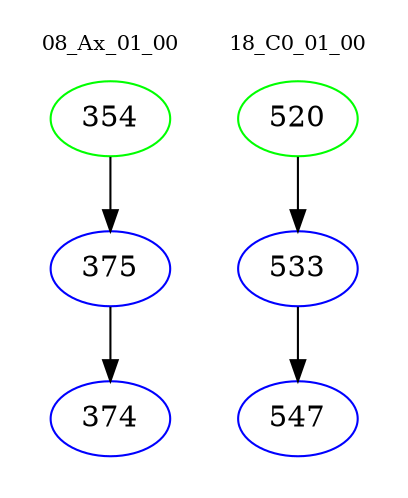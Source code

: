 digraph{
subgraph cluster_0 {
color = white
label = "08_Ax_01_00";
fontsize=10;
T0_354 [label="354", color="green"]
T0_354 -> T0_375 [color="black"]
T0_375 [label="375", color="blue"]
T0_375 -> T0_374 [color="black"]
T0_374 [label="374", color="blue"]
}
subgraph cluster_1 {
color = white
label = "18_C0_01_00";
fontsize=10;
T1_520 [label="520", color="green"]
T1_520 -> T1_533 [color="black"]
T1_533 [label="533", color="blue"]
T1_533 -> T1_547 [color="black"]
T1_547 [label="547", color="blue"]
}
}
